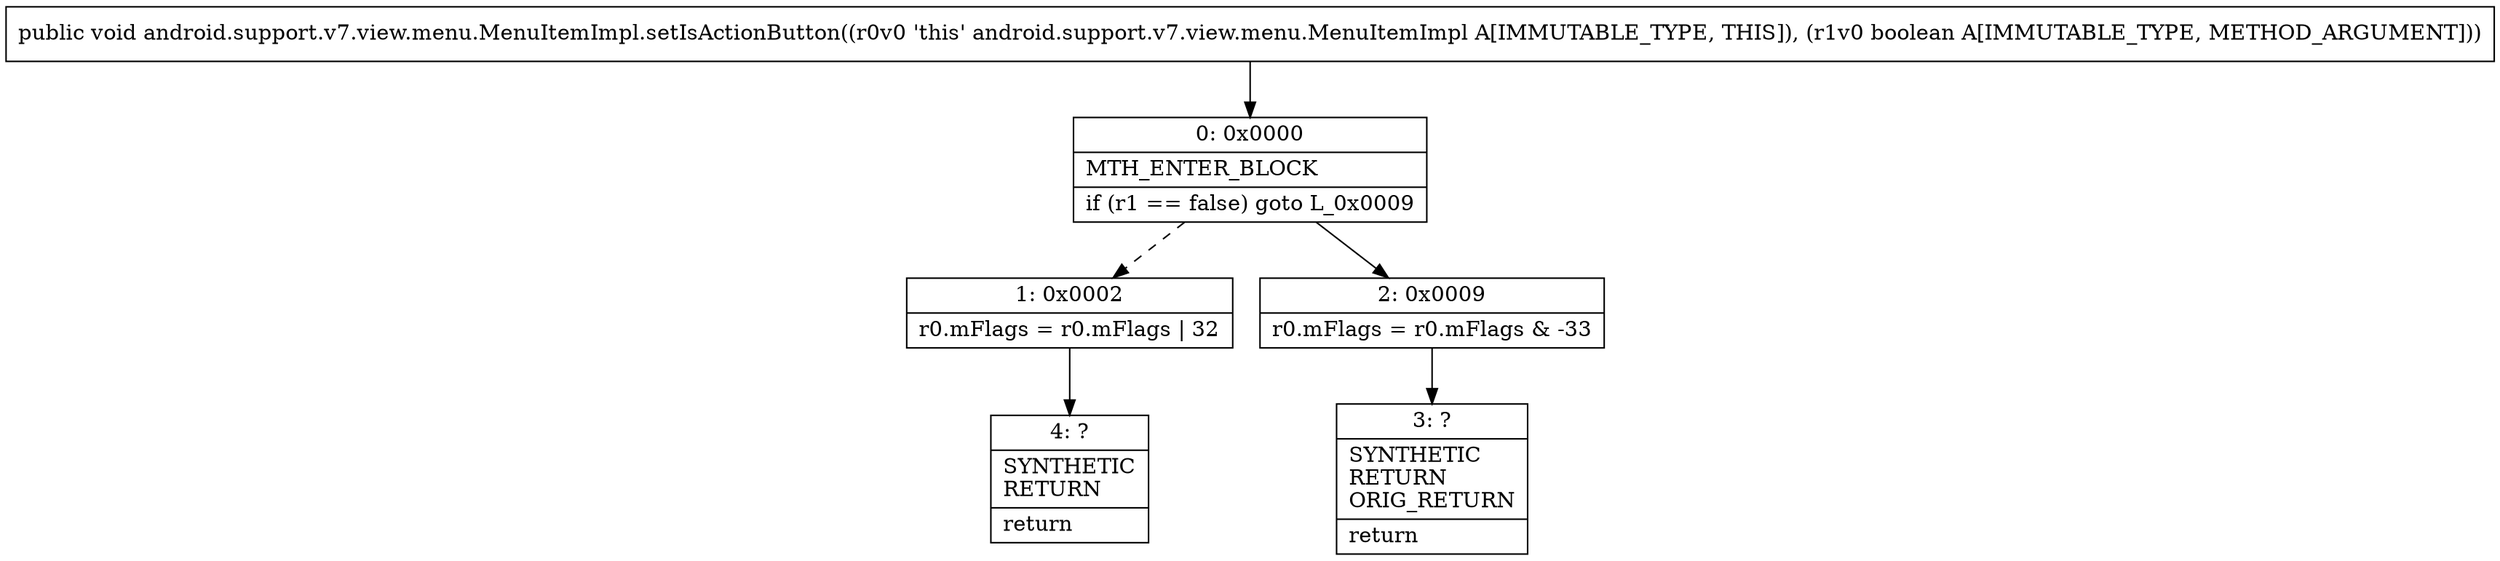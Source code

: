 digraph "CFG forandroid.support.v7.view.menu.MenuItemImpl.setIsActionButton(Z)V" {
Node_0 [shape=record,label="{0\:\ 0x0000|MTH_ENTER_BLOCK\l|if (r1 == false) goto L_0x0009\l}"];
Node_1 [shape=record,label="{1\:\ 0x0002|r0.mFlags = r0.mFlags \| 32\l}"];
Node_2 [shape=record,label="{2\:\ 0x0009|r0.mFlags = r0.mFlags & \-33\l}"];
Node_3 [shape=record,label="{3\:\ ?|SYNTHETIC\lRETURN\lORIG_RETURN\l|return\l}"];
Node_4 [shape=record,label="{4\:\ ?|SYNTHETIC\lRETURN\l|return\l}"];
MethodNode[shape=record,label="{public void android.support.v7.view.menu.MenuItemImpl.setIsActionButton((r0v0 'this' android.support.v7.view.menu.MenuItemImpl A[IMMUTABLE_TYPE, THIS]), (r1v0 boolean A[IMMUTABLE_TYPE, METHOD_ARGUMENT])) }"];
MethodNode -> Node_0;
Node_0 -> Node_1[style=dashed];
Node_0 -> Node_2;
Node_1 -> Node_4;
Node_2 -> Node_3;
}

